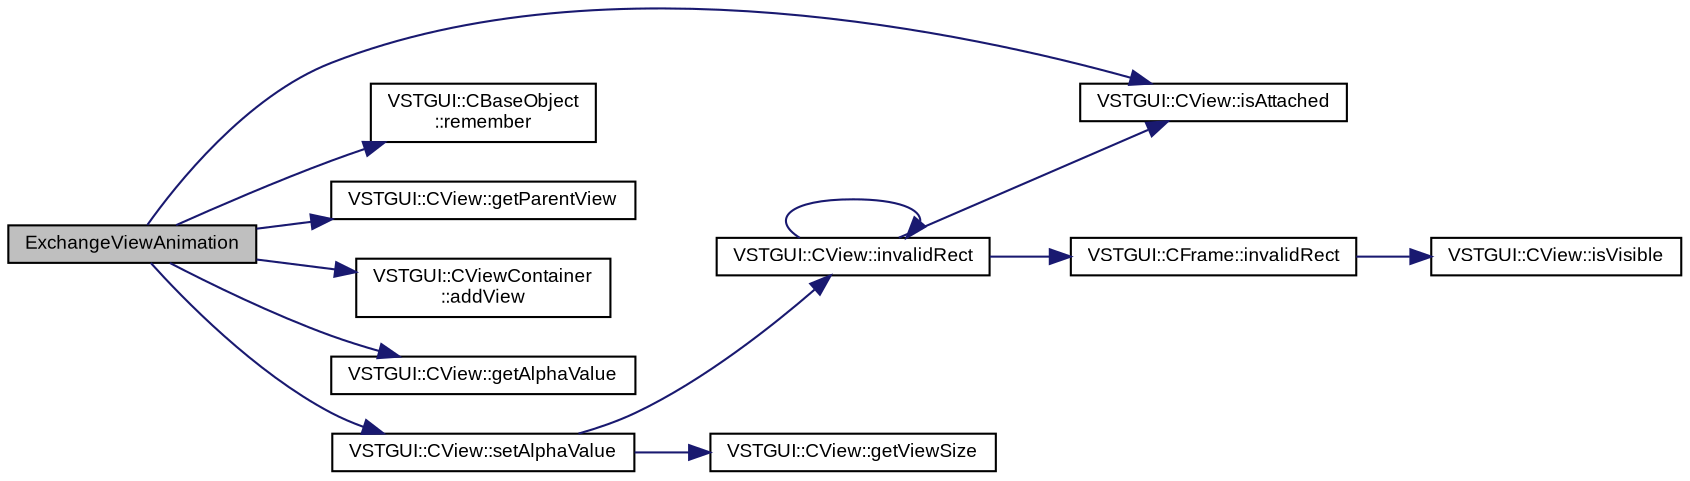 digraph "ExchangeViewAnimation"
{
  bgcolor="transparent";
  edge [fontname="Arial",fontsize="9",labelfontname="Arial",labelfontsize="9"];
  node [fontname="Arial",fontsize="9",shape=record];
  rankdir="LR";
  Node1 [label="ExchangeViewAnimation",height=0.2,width=0.4,color="black", fillcolor="grey75", style="filled" fontcolor="black"];
  Node1 -> Node2 [color="midnightblue",fontsize="9",style="solid",fontname="Arial"];
  Node2 [label="VSTGUI::CView::isAttached",height=0.2,width=0.4,color="black",URL="$class_v_s_t_g_u_i_1_1_c_view.html#a1b7f04ee36bdaecd09a2625370dc90d8",tooltip="is view attached to a parentView "];
  Node1 -> Node3 [color="midnightblue",fontsize="9",style="solid",fontname="Arial"];
  Node3 [label="VSTGUI::CBaseObject\l::remember",height=0.2,width=0.4,color="black",URL="$class_v_s_t_g_u_i_1_1_c_base_object.html#ada0719d1daaca4af1795018001769311",tooltip="increase refcount "];
  Node1 -> Node4 [color="midnightblue",fontsize="9",style="solid",fontname="Arial"];
  Node4 [label="VSTGUI::CView::getParentView",height=0.2,width=0.4,color="black",URL="$class_v_s_t_g_u_i_1_1_c_view.html#ac45407fc7304ee33c5729fa04edaea76",tooltip="get parent view "];
  Node1 -> Node5 [color="midnightblue",fontsize="9",style="solid",fontname="Arial"];
  Node5 [label="VSTGUI::CViewContainer\l::addView",height=0.2,width=0.4,color="black",URL="$class_v_s_t_g_u_i_1_1_c_view_container.html#aa3f0bcc0a5ac5c2a62405f6899dda689",tooltip="add a child view "];
  Node1 -> Node6 [color="midnightblue",fontsize="9",style="solid",fontname="Arial"];
  Node6 [label="VSTGUI::CView::getAlphaValue",height=0.2,width=0.4,color="black",URL="$class_v_s_t_g_u_i_1_1_c_view.html#a4d3f44f6f9fcef803a0315d2c8fec157",tooltip="get alpha value "];
  Node1 -> Node7 [color="midnightblue",fontsize="9",style="solid",fontname="Arial"];
  Node7 [label="VSTGUI::CView::setAlphaValue",height=0.2,width=0.4,color="black",URL="$class_v_s_t_g_u_i_1_1_c_view.html#a231289d0aa4c6c85931a822afab8b2bf",tooltip="set alpha value which will be applied when drawing this view "];
  Node7 -> Node8 [color="midnightblue",fontsize="9",style="solid",fontname="Arial"];
  Node8 [label="VSTGUI::CView::invalidRect",height=0.2,width=0.4,color="black",URL="$class_v_s_t_g_u_i_1_1_c_view.html#ad414ba3d5e64f9fdc11309e05266ffcf",tooltip="mark rect as invalid "];
  Node8 -> Node2 [color="midnightblue",fontsize="9",style="solid",fontname="Arial"];
  Node8 -> Node8 [color="midnightblue",fontsize="9",style="solid",fontname="Arial"];
  Node8 -> Node9 [color="midnightblue",fontsize="9",style="solid",fontname="Arial"];
  Node9 [label="VSTGUI::CFrame::invalidRect",height=0.2,width=0.4,color="black",URL="$class_v_s_t_g_u_i_1_1_c_frame.html#ad414ba3d5e64f9fdc11309e05266ffcf",tooltip="mark rect as invalid "];
  Node9 -> Node10 [color="midnightblue",fontsize="9",style="solid",fontname="Arial"];
  Node10 [label="VSTGUI::CView::isVisible",height=0.2,width=0.4,color="black",URL="$class_v_s_t_g_u_i_1_1_c_view.html#a08422ee75ab02691943c1ca87e2bc563",tooltip="get visibility state "];
  Node7 -> Node11 [color="midnightblue",fontsize="9",style="solid",fontname="Arial"];
  Node11 [label="VSTGUI::CView::getViewSize",height=0.2,width=0.4,color="black",URL="$class_v_s_t_g_u_i_1_1_c_view.html#a7b14fb07c53ccfa07dc91900f4fe01f1",tooltip="read only access to view size "];
}

